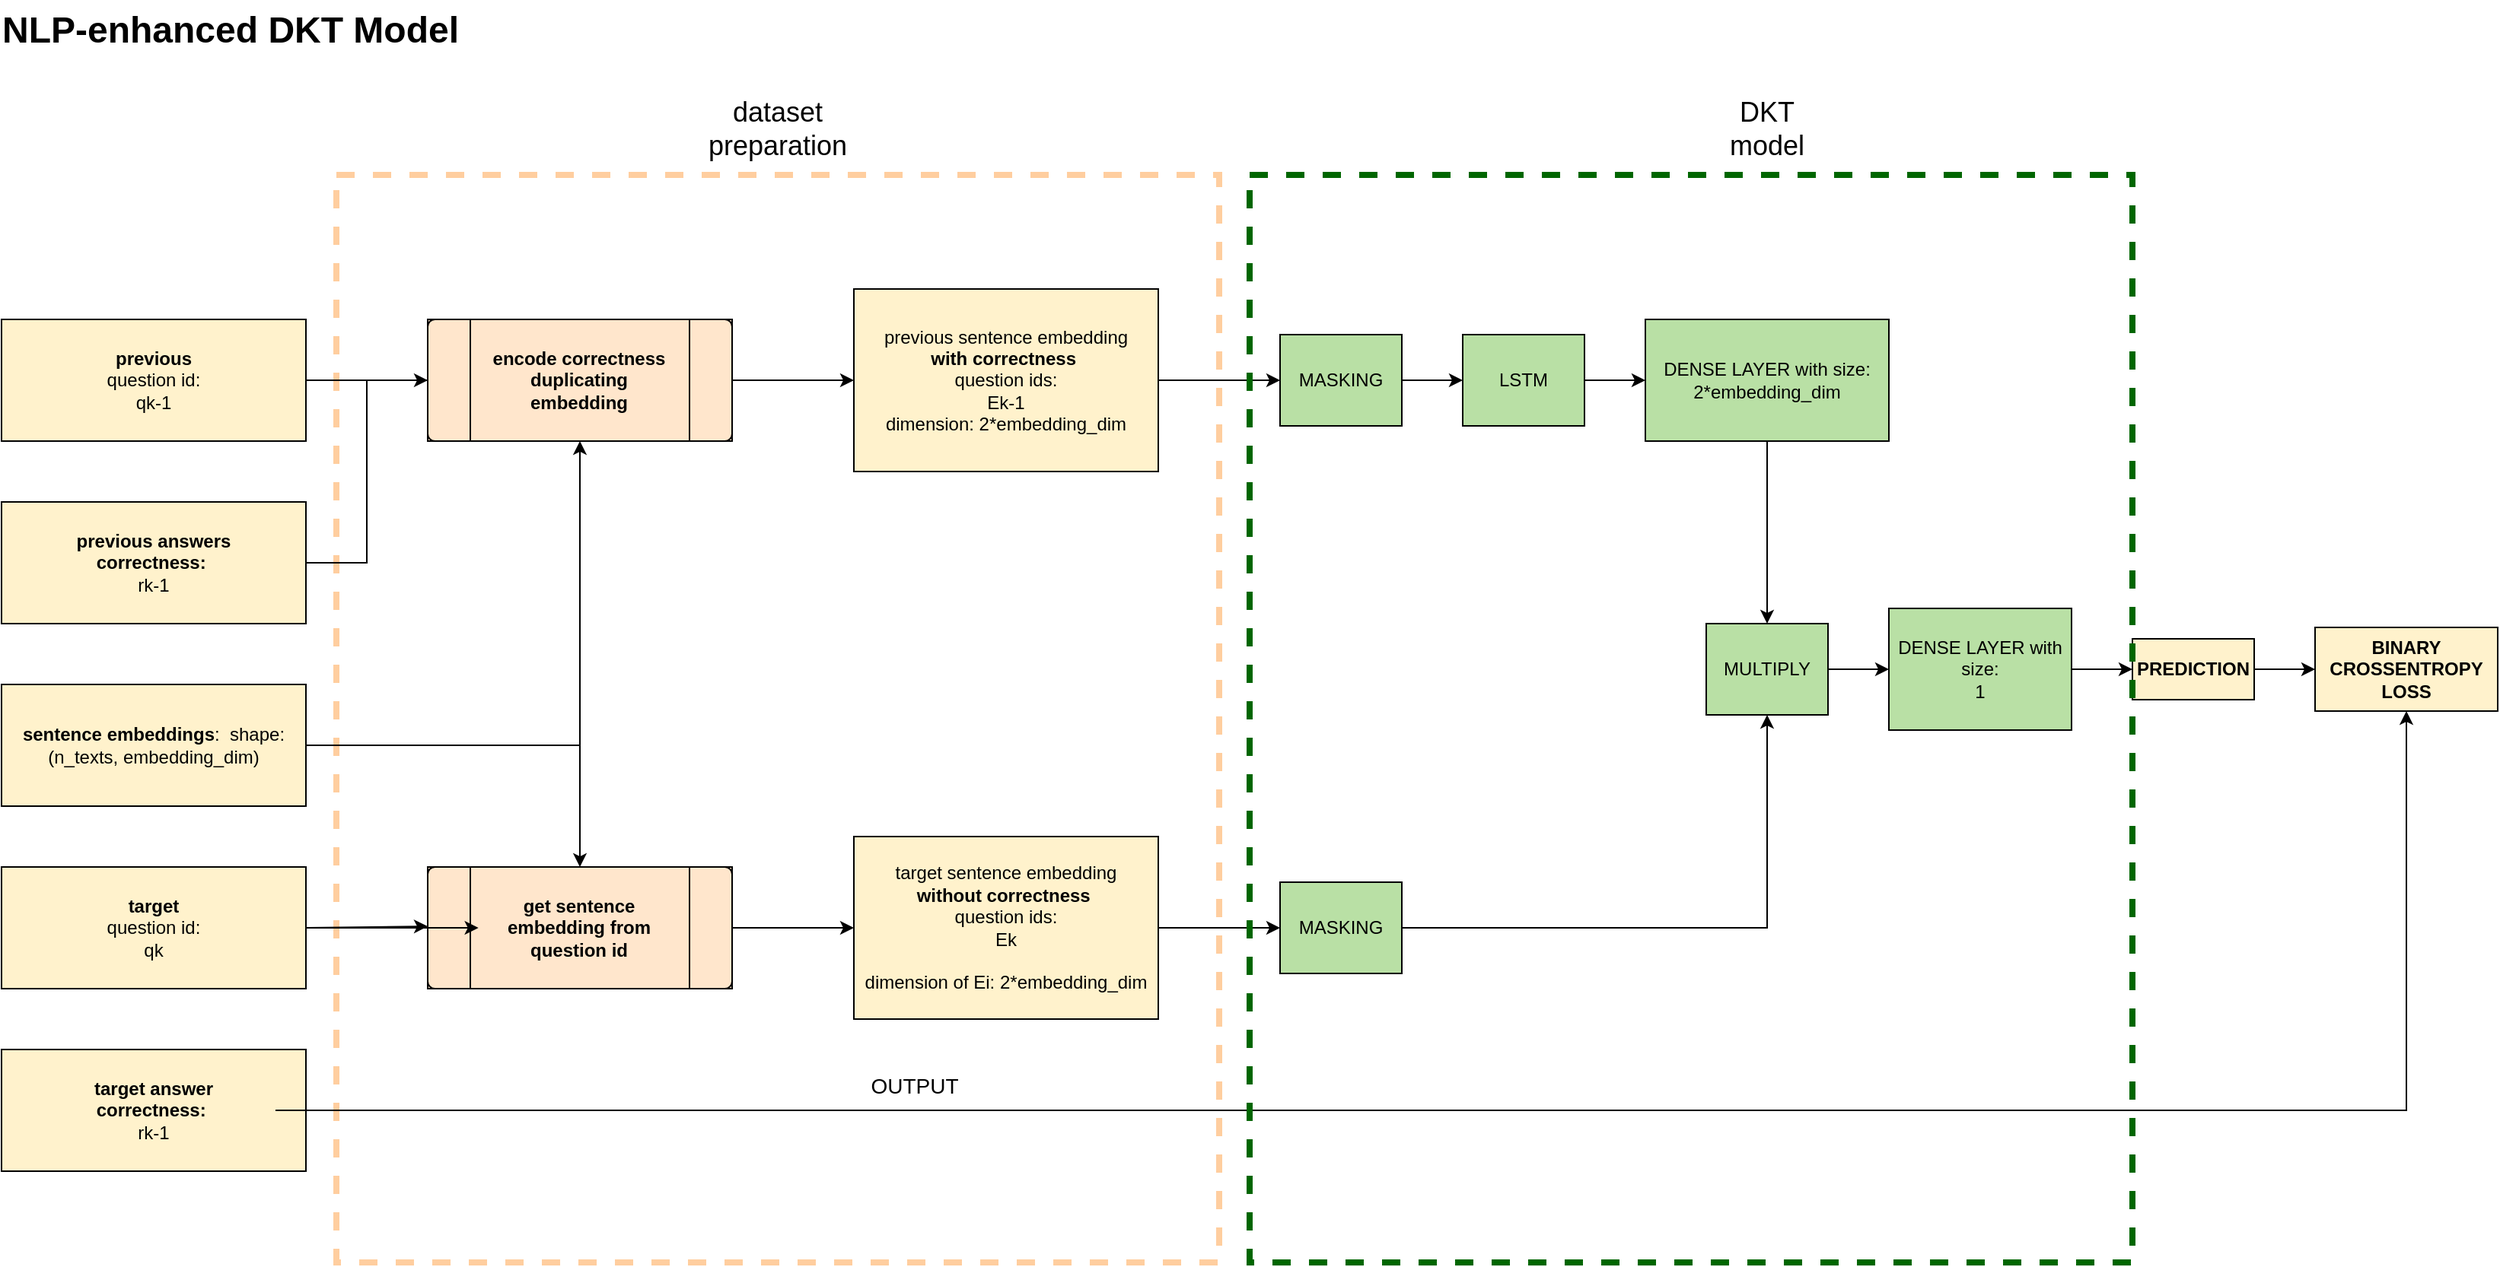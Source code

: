 <mxfile version="16.0.3" type="device"><diagram id="nDeZhJGPXsyKJvz89PCt" name="Page-1"><mxGraphModel dx="2557" dy="855" grid="1" gridSize="10" guides="1" tooltips="1" connect="1" arrows="1" fold="1" page="1" pageScale="1" pageWidth="827" pageHeight="1169" math="0" shadow="0"><root><mxCell id="0"/><mxCell id="1" parent="0"/><mxCell id="GRPrdsF2ulgGS7FNq6d6-50" value="" style="rounded=0;whiteSpace=wrap;html=1;fillColor=none;dashed=1;strokeColor=#FFCE9F;strokeWidth=4;" parent="1" vertex="1"><mxGeometry x="180" y="525" width="580" height="715" as="geometry"/></mxCell><mxCell id="GRPrdsF2ulgGS7FNq6d6-1" value="" style="group;fillColor=#fff2cc;strokeColor=#d6b656;" parent="1" vertex="1" connectable="0"><mxGeometry x="-40" y="620" width="200" height="80" as="geometry"/></mxCell><mxCell id="GRPrdsF2ulgGS7FNq6d6-2" value="" style="rounded=0;whiteSpace=wrap;html=1;fillColor=#FFF2CC;" parent="GRPrdsF2ulgGS7FNq6d6-1" vertex="1"><mxGeometry width="200" height="80" as="geometry"/></mxCell><mxCell id="GRPrdsF2ulgGS7FNq6d6-3" value="&lt;b&gt;previous &lt;/b&gt;&lt;br&gt;question id:&lt;br&gt;qk-1" style="text;html=1;strokeColor=none;fillColor=none;align=center;verticalAlign=middle;whiteSpace=wrap;rounded=0;" parent="GRPrdsF2ulgGS7FNq6d6-1" vertex="1"><mxGeometry y="20" width="200" height="40" as="geometry"/></mxCell><mxCell id="GRPrdsF2ulgGS7FNq6d6-5" value="" style="group;fillColor=#ffe6cc;strokeColor=#000000;" parent="1" vertex="1" connectable="0"><mxGeometry x="240" y="620" width="200" height="80" as="geometry"/></mxCell><mxCell id="GRPrdsF2ulgGS7FNq6d6-6" value="" style="group;fillColor=#ffe6cc;strokeColor=#000000;" parent="GRPrdsF2ulgGS7FNq6d6-5" vertex="1" connectable="0"><mxGeometry width="200" height="80" as="geometry"/></mxCell><mxCell id="GRPrdsF2ulgGS7FNq6d6-7" value="" style="verticalLabelPosition=bottom;verticalAlign=top;html=1;shape=process;whiteSpace=wrap;rounded=1;size=0.14;arcSize=6;fillColor=#ffe6cc;strokeColor=#000000;" parent="GRPrdsF2ulgGS7FNq6d6-6" vertex="1"><mxGeometry width="200" height="80" as="geometry"/></mxCell><mxCell id="GRPrdsF2ulgGS7FNq6d6-8" value="&lt;b&gt;encode correctness duplicating embedding&lt;br&gt;&lt;/b&gt;" style="text;html=1;strokeColor=none;fillColor=#ffe6cc;align=center;verticalAlign=middle;whiteSpace=wrap;rounded=0;" parent="GRPrdsF2ulgGS7FNq6d6-6" vertex="1"><mxGeometry x="33.333" y="20" width="133.333" height="40" as="geometry"/></mxCell><mxCell id="GRPrdsF2ulgGS7FNq6d6-10" value="" style="endArrow=none;html=1;rounded=0;exitX=1;exitY=0.5;exitDx=0;exitDy=0;entryX=0;entryY=0.5;entryDx=0;entryDy=0;" parent="1" source="GRPrdsF2ulgGS7FNq6d6-15" target="GRPrdsF2ulgGS7FNq6d6-7" edge="1"><mxGeometry width="50" height="50" relative="1" as="geometry"><mxPoint x="204" y="750.0" as="sourcePoint"/><mxPoint x="304" y="750.62" as="targetPoint"/><Array as="points"><mxPoint x="200" y="780"/><mxPoint x="200" y="765"/><mxPoint x="200" y="660"/></Array></mxGeometry></mxCell><mxCell id="GRPrdsF2ulgGS7FNq6d6-14" value="" style="group;fillColor=#fff2cc;strokeColor=#d6b656;" parent="1" vertex="1" connectable="0"><mxGeometry x="-40" y="740" width="200" height="80" as="geometry"/></mxCell><mxCell id="GRPrdsF2ulgGS7FNq6d6-15" value="" style="rounded=0;whiteSpace=wrap;html=1;fillColor=#FFF2CC;" parent="GRPrdsF2ulgGS7FNq6d6-14" vertex="1"><mxGeometry width="200.0" height="80" as="geometry"/></mxCell><mxCell id="GRPrdsF2ulgGS7FNq6d6-16" value="&lt;b&gt;previous answers correctness:&amp;nbsp;&lt;/b&gt;&lt;br&gt;rk-1" style="text;html=1;strokeColor=none;fillColor=none;align=center;verticalAlign=middle;whiteSpace=wrap;rounded=0;" parent="GRPrdsF2ulgGS7FNq6d6-14" vertex="1"><mxGeometry x="20" y="20" width="160" height="40" as="geometry"/></mxCell><mxCell id="GRPrdsF2ulgGS7FNq6d6-17" value="NLP-enhanced DKT Model" style="text;strokeColor=none;fillColor=none;html=1;fontSize=24;fontStyle=1;verticalAlign=middle;align=center;" parent="1" vertex="1"><mxGeometry x="60" y="410" width="100" height="40" as="geometry"/></mxCell><mxCell id="GRPrdsF2ulgGS7FNq6d6-18" value="" style="group;fillColor=#fff2cc;strokeColor=#d6b656;" parent="1" vertex="1" connectable="0"><mxGeometry x="-40" y="860" width="200" height="80" as="geometry"/></mxCell><mxCell id="GRPrdsF2ulgGS7FNq6d6-19" value="" style="rounded=0;whiteSpace=wrap;html=1;fillColor=#FFF2CC;" parent="GRPrdsF2ulgGS7FNq6d6-18" vertex="1"><mxGeometry width="200" height="80" as="geometry"/></mxCell><mxCell id="GRPrdsF2ulgGS7FNq6d6-20" value="&lt;b&gt;sentence embeddings&lt;/b&gt;:&amp;nbsp; shape: &lt;br&gt;(n_texts, embedding_dim)" style="text;html=1;strokeColor=none;fillColor=none;align=center;verticalAlign=middle;whiteSpace=wrap;rounded=0;" parent="GRPrdsF2ulgGS7FNq6d6-18" vertex="1"><mxGeometry y="20" width="200" height="40" as="geometry"/></mxCell><mxCell id="GRPrdsF2ulgGS7FNq6d6-23" value="" style="endArrow=classic;html=1;rounded=0;exitX=1;exitY=0.5;exitDx=0;exitDy=0;entryX=0;entryY=0.5;entryDx=0;entryDy=0;" parent="1" source="GRPrdsF2ulgGS7FNq6d6-3" target="GRPrdsF2ulgGS7FNq6d6-7" edge="1"><mxGeometry width="50" height="50" relative="1" as="geometry"><mxPoint x="180" y="640" as="sourcePoint"/><mxPoint x="150" y="590" as="targetPoint"/></mxGeometry></mxCell><mxCell id="GRPrdsF2ulgGS7FNq6d6-24" value="" style="endArrow=classic;html=1;rounded=0;exitX=1;exitY=0.5;exitDx=0;exitDy=0;entryX=0;entryY=0.5;entryDx=0;entryDy=0;" parent="1" source="GRPrdsF2ulgGS7FNq6d6-7" target="GRPrdsF2ulgGS7FNq6d6-28" edge="1"><mxGeometry width="50" height="50" relative="1" as="geometry"><mxPoint x="480" y="690" as="sourcePoint"/><mxPoint x="520" y="660" as="targetPoint"/></mxGeometry></mxCell><mxCell id="GRPrdsF2ulgGS7FNq6d6-26" value="" style="group;fillColor=#fff2cc;strokeColor=#d6b656;" parent="1" vertex="1" connectable="0"><mxGeometry x="520" y="600" width="200" height="120" as="geometry"/></mxCell><mxCell id="GRPrdsF2ulgGS7FNq6d6-27" value="" style="rounded=0;whiteSpace=wrap;html=1;fillColor=#FFF2CC;" parent="GRPrdsF2ulgGS7FNq6d6-26" vertex="1"><mxGeometry width="200" height="120" as="geometry"/></mxCell><mxCell id="GRPrdsF2ulgGS7FNq6d6-28" value="previous sentence embedding&lt;b&gt; &lt;br&gt;with correctness&amp;nbsp;&lt;/b&gt;&lt;br&gt;question ids:&lt;br&gt;Ek-1&lt;br&gt;dimension: 2*embedding_dim" style="text;html=1;strokeColor=none;fillColor=none;align=center;verticalAlign=middle;whiteSpace=wrap;rounded=0;" parent="GRPrdsF2ulgGS7FNq6d6-26" vertex="1"><mxGeometry y="30" width="200" height="60" as="geometry"/></mxCell><mxCell id="GRPrdsF2ulgGS7FNq6d6-29" value="" style="group;fillColor=#fff2cc;strokeColor=#d6b656;" parent="1" vertex="1" connectable="0"><mxGeometry x="-40" y="980" width="200" height="80" as="geometry"/></mxCell><mxCell id="GRPrdsF2ulgGS7FNq6d6-30" value="" style="rounded=0;whiteSpace=wrap;html=1;fillColor=#FFF2CC;" parent="GRPrdsF2ulgGS7FNq6d6-29" vertex="1"><mxGeometry width="200" height="80" as="geometry"/></mxCell><mxCell id="GRPrdsF2ulgGS7FNq6d6-31" value="&lt;b&gt;target&lt;/b&gt;&lt;br&gt;question id:&lt;br&gt;qk" style="text;html=1;strokeColor=none;fillColor=none;align=center;verticalAlign=middle;whiteSpace=wrap;rounded=0;" parent="GRPrdsF2ulgGS7FNq6d6-29" vertex="1"><mxGeometry y="20" width="200" height="40" as="geometry"/></mxCell><mxCell id="GRPrdsF2ulgGS7FNq6d6-32" value="" style="endArrow=classic;html=1;rounded=0;exitX=1;exitY=0.5;exitDx=0;exitDy=0;" parent="1" source="GRPrdsF2ulgGS7FNq6d6-31" edge="1"><mxGeometry width="50" height="50" relative="1" as="geometry"><mxPoint x="170" y="1019.47" as="sourcePoint"/><mxPoint x="240" y="1019" as="targetPoint"/></mxGeometry></mxCell><mxCell id="GRPrdsF2ulgGS7FNq6d6-33" value="" style="group;fillColor=#ffe6cc;strokeColor=#000000;" parent="1" vertex="1" connectable="0"><mxGeometry x="240" y="980" width="200" height="80" as="geometry"/></mxCell><mxCell id="GRPrdsF2ulgGS7FNq6d6-34" value="" style="group;fillColor=#ffe6cc;strokeColor=#000000;" parent="GRPrdsF2ulgGS7FNq6d6-33" vertex="1" connectable="0"><mxGeometry width="200" height="80" as="geometry"/></mxCell><mxCell id="GRPrdsF2ulgGS7FNq6d6-35" value="" style="verticalLabelPosition=bottom;verticalAlign=top;html=1;shape=process;whiteSpace=wrap;rounded=1;size=0.14;arcSize=6;fillColor=#ffe6cc;strokeColor=#000000;" parent="GRPrdsF2ulgGS7FNq6d6-34" vertex="1"><mxGeometry width="200" height="80" as="geometry"/></mxCell><mxCell id="GRPrdsF2ulgGS7FNq6d6-36" value="&lt;b&gt;get sentence embedding from question id&lt;br&gt;&lt;/b&gt;" style="text;html=1;strokeColor=none;fillColor=#ffe6cc;align=center;verticalAlign=middle;whiteSpace=wrap;rounded=0;" parent="GRPrdsF2ulgGS7FNq6d6-34" vertex="1"><mxGeometry x="33.333" y="20" width="133.333" height="40" as="geometry"/></mxCell><mxCell id="GRPrdsF2ulgGS7FNq6d6-39" value="" style="endArrow=classic;html=1;rounded=0;exitX=1;exitY=0.5;exitDx=0;exitDy=0;entryX=0.5;entryY=1;entryDx=0;entryDy=0;" parent="1" source="GRPrdsF2ulgGS7FNq6d6-20" target="GRPrdsF2ulgGS7FNq6d6-7" edge="1"><mxGeometry width="50" height="50" relative="1" as="geometry"><mxPoint x="350" y="870" as="sourcePoint"/><mxPoint x="350" y="610" as="targetPoint"/><Array as="points"><mxPoint x="340" y="900"/></Array></mxGeometry></mxCell><mxCell id="GRPrdsF2ulgGS7FNq6d6-40" value="" style="endArrow=classic;html=1;rounded=0;exitX=1;exitY=0.5;exitDx=0;exitDy=0;entryX=0.5;entryY=0;entryDx=0;entryDy=0;" parent="1" source="GRPrdsF2ulgGS7FNq6d6-20" target="GRPrdsF2ulgGS7FNq6d6-35" edge="1"><mxGeometry width="50" height="50" relative="1" as="geometry"><mxPoint x="170" y="910" as="sourcePoint"/><mxPoint x="350" y="690" as="targetPoint"/><Array as="points"><mxPoint x="340" y="900"/></Array></mxGeometry></mxCell><mxCell id="GRPrdsF2ulgGS7FNq6d6-41" value="" style="endArrow=classic;html=1;rounded=0;exitX=1;exitY=0.5;exitDx=0;exitDy=0;entryX=0;entryY=0.5;entryDx=0;entryDy=0;" parent="1" source="GRPrdsF2ulgGS7FNq6d6-35" target="GRPrdsF2ulgGS7FNq6d6-47" edge="1"><mxGeometry width="50" height="50" relative="1" as="geometry"><mxPoint x="470" y="960" as="sourcePoint"/><mxPoint x="520" y="1020" as="targetPoint"/></mxGeometry></mxCell><mxCell id="GRPrdsF2ulgGS7FNq6d6-45" value="" style="group;fillColor=#fff2cc;strokeColor=#d6b656;" parent="1" vertex="1" connectable="0"><mxGeometry x="520" y="960" width="200" height="120" as="geometry"/></mxCell><mxCell id="GRPrdsF2ulgGS7FNq6d6-46" value="" style="rounded=0;whiteSpace=wrap;html=1;fillColor=#FFF2CC;" parent="GRPrdsF2ulgGS7FNq6d6-45" vertex="1"><mxGeometry width="200" height="120" as="geometry"/></mxCell><mxCell id="GRPrdsF2ulgGS7FNq6d6-47" value="target sentence embedding &lt;br&gt;&lt;b&gt;without correctness&amp;nbsp;&lt;/b&gt;&lt;br&gt;question ids:&lt;br&gt;Ek&lt;br&gt;&lt;br&gt;dimension of Ei: 2*embedding_dim" style="text;html=1;strokeColor=none;fillColor=none;align=center;verticalAlign=middle;whiteSpace=wrap;rounded=0;" parent="GRPrdsF2ulgGS7FNq6d6-45" vertex="1"><mxGeometry y="30" width="200" height="60" as="geometry"/></mxCell><mxCell id="GRPrdsF2ulgGS7FNq6d6-48" value="" style="endArrow=classic;html=1;rounded=0;exitX=1;exitY=0.5;exitDx=0;exitDy=0;orthogonal=1;entryX=0;entryY=0.5;entryDx=0;entryDy=0;" parent="1" source="GRPrdsF2ulgGS7FNq6d6-28" target="GRPrdsF2ulgGS7FNq6d6-85" edge="1"><mxGeometry width="50" height="50" relative="1" as="geometry"><mxPoint x="720" y="490" as="sourcePoint"/><mxPoint x="840" y="660" as="targetPoint"/><Array as="points"/></mxGeometry></mxCell><mxCell id="GRPrdsF2ulgGS7FNq6d6-51" value="&lt;font style=&quot;font-size: 18px&quot;&gt;dataset preparation&lt;/font&gt;" style="text;html=1;strokeColor=none;fillColor=none;align=center;verticalAlign=middle;whiteSpace=wrap;rounded=0;dashed=1;" parent="1" vertex="1"><mxGeometry x="440" y="480" width="60" height="30" as="geometry"/></mxCell><mxCell id="GRPrdsF2ulgGS7FNq6d6-64" value="" style="group;fillColor=#fff2cc;strokeColor=#d6b656;" parent="1" vertex="1" connectable="0"><mxGeometry x="-40" y="1100" width="200" height="80" as="geometry"/></mxCell><mxCell id="GRPrdsF2ulgGS7FNq6d6-65" value="" style="rounded=0;whiteSpace=wrap;html=1;fillColor=#FFF2CC;" parent="GRPrdsF2ulgGS7FNq6d6-64" vertex="1"><mxGeometry width="200.0" height="80" as="geometry"/></mxCell><mxCell id="GRPrdsF2ulgGS7FNq6d6-66" value="&lt;b&gt;target answer &lt;br&gt;correctness:&amp;nbsp;&lt;/b&gt;&lt;br&gt;rk-1" style="text;html=1;strokeColor=none;fillColor=none;align=center;verticalAlign=middle;whiteSpace=wrap;rounded=0;" parent="GRPrdsF2ulgGS7FNq6d6-64" vertex="1"><mxGeometry x="20" y="20" width="160" height="40" as="geometry"/></mxCell><mxCell id="GRPrdsF2ulgGS7FNq6d6-68" value="" style="edgeStyle=orthogonalEdgeStyle;rounded=0;orthogonalLoop=1;jettySize=auto;html=1;fontSize=14;" parent="1" source="GRPrdsF2ulgGS7FNq6d6-31" target="GRPrdsF2ulgGS7FNq6d6-36" edge="1"><mxGeometry relative="1" as="geometry"/></mxCell><mxCell id="GRPrdsF2ulgGS7FNq6d6-70" value="OUTPUT" style="text;html=1;strokeColor=none;fillColor=none;align=center;verticalAlign=middle;whiteSpace=wrap;rounded=0;dashed=1;fontSize=14;" parent="1" vertex="1"><mxGeometry x="530" y="1109" width="60" height="30" as="geometry"/></mxCell><mxCell id="GRPrdsF2ulgGS7FNq6d6-71" value="" style="group;fillColor=default;strokeColor=#d6b656;" parent="1" vertex="1" connectable="0"><mxGeometry x="920" y="630" width="80" height="60" as="geometry"/></mxCell><mxCell id="GRPrdsF2ulgGS7FNq6d6-72" value="" style="rounded=0;whiteSpace=wrap;html=1;fillColor=#B9E0A5;" parent="GRPrdsF2ulgGS7FNq6d6-71" vertex="1"><mxGeometry width="80" height="60" as="geometry"/></mxCell><mxCell id="GRPrdsF2ulgGS7FNq6d6-73" value="LSTM" style="text;html=1;strokeColor=none;fillColor=none;align=center;verticalAlign=middle;whiteSpace=wrap;rounded=0;" parent="GRPrdsF2ulgGS7FNq6d6-71" vertex="1"><mxGeometry y="15" width="80" height="30" as="geometry"/></mxCell><mxCell id="GRPrdsF2ulgGS7FNq6d6-74" style="edgeStyle=orthogonalEdgeStyle;rounded=0;orthogonalLoop=1;jettySize=auto;html=1;fontSize=14;entryX=0;entryY=0.5;entryDx=0;entryDy=0;" parent="1" source="GRPrdsF2ulgGS7FNq6d6-73" target="GRPrdsF2ulgGS7FNq6d6-77" edge="1"><mxGeometry relative="1" as="geometry"><mxPoint x="1120" y="660" as="targetPoint"/></mxGeometry></mxCell><mxCell id="GRPrdsF2ulgGS7FNq6d6-75" value="" style="group;fillColor=default;strokeColor=#d6b656;" parent="1" vertex="1" connectable="0"><mxGeometry x="1040" y="620" width="160" height="80" as="geometry"/></mxCell><mxCell id="GRPrdsF2ulgGS7FNq6d6-76" value="" style="rounded=0;whiteSpace=wrap;html=1;fillColor=#B9E0A5;" parent="GRPrdsF2ulgGS7FNq6d6-75" vertex="1"><mxGeometry width="160" height="80" as="geometry"/></mxCell><mxCell id="GRPrdsF2ulgGS7FNq6d6-77" value="DENSE LAYER with size: 2*embedding_dim" style="text;html=1;strokeColor=none;fillColor=none;align=center;verticalAlign=middle;whiteSpace=wrap;rounded=0;" parent="GRPrdsF2ulgGS7FNq6d6-75" vertex="1"><mxGeometry y="20" width="160" height="40" as="geometry"/></mxCell><mxCell id="GRPrdsF2ulgGS7FNq6d6-79" style="edgeStyle=orthogonalEdgeStyle;rounded=0;orthogonalLoop=1;jettySize=auto;html=1;fontSize=14;exitX=0.5;exitY=1;exitDx=0;exitDy=0;entryX=0.5;entryY=0;entryDx=0;entryDy=0;" parent="1" source="GRPrdsF2ulgGS7FNq6d6-76" target="GRPrdsF2ulgGS7FNq6d6-94" edge="1"><mxGeometry relative="1" as="geometry"><mxPoint x="1230" y="740" as="targetPoint"/></mxGeometry></mxCell><mxCell id="GRPrdsF2ulgGS7FNq6d6-83" value="" style="group;fillColor=default;strokeColor=#d6b656;" parent="1" vertex="1" connectable="0"><mxGeometry x="800" y="630" width="80" height="60" as="geometry"/></mxCell><mxCell id="GRPrdsF2ulgGS7FNq6d6-84" value="" style="rounded=0;whiteSpace=wrap;html=1;fillColor=#B9E0A5;" parent="GRPrdsF2ulgGS7FNq6d6-83" vertex="1"><mxGeometry width="80" height="60" as="geometry"/></mxCell><mxCell id="GRPrdsF2ulgGS7FNq6d6-85" value="MASKING" style="text;html=1;strokeColor=none;fillColor=none;align=center;verticalAlign=middle;whiteSpace=wrap;rounded=0;" parent="GRPrdsF2ulgGS7FNq6d6-83" vertex="1"><mxGeometry y="15" width="80" height="30" as="geometry"/></mxCell><mxCell id="GRPrdsF2ulgGS7FNq6d6-86" value="" style="endArrow=classic;html=1;rounded=0;exitX=1;exitY=0.5;exitDx=0;exitDy=0;orthogonal=1;entryX=0;entryY=0.5;entryDx=0;entryDy=0;" parent="1" source="GRPrdsF2ulgGS7FNq6d6-85" target="GRPrdsF2ulgGS7FNq6d6-73" edge="1"><mxGeometry width="50" height="50" relative="1" as="geometry"><mxPoint x="750" y="670" as="sourcePoint"/><mxPoint x="810" y="670" as="targetPoint"/><Array as="points"/></mxGeometry></mxCell><mxCell id="GRPrdsF2ulgGS7FNq6d6-87" value="" style="group;fillColor=default;strokeColor=#d6b656;" parent="1" vertex="1" connectable="0"><mxGeometry x="800" y="990" width="80" height="60" as="geometry"/></mxCell><mxCell id="GRPrdsF2ulgGS7FNq6d6-88" value="" style="rounded=0;whiteSpace=wrap;html=1;fillColor=#B9E0A5;" parent="GRPrdsF2ulgGS7FNq6d6-87" vertex="1"><mxGeometry width="80" height="60" as="geometry"/></mxCell><mxCell id="GRPrdsF2ulgGS7FNq6d6-89" value="MASKING" style="text;html=1;strokeColor=none;fillColor=none;align=center;verticalAlign=middle;whiteSpace=wrap;rounded=0;" parent="GRPrdsF2ulgGS7FNq6d6-87" vertex="1"><mxGeometry y="15" width="80" height="30" as="geometry"/></mxCell><mxCell id="GRPrdsF2ulgGS7FNq6d6-90" value="" style="endArrow=classic;html=1;rounded=0;exitX=1;exitY=0.5;exitDx=0;exitDy=0;orthogonal=1;entryX=0;entryY=0.5;entryDx=0;entryDy=0;" parent="1" source="GRPrdsF2ulgGS7FNq6d6-47" target="GRPrdsF2ulgGS7FNq6d6-89" edge="1"><mxGeometry width="50" height="50" relative="1" as="geometry"><mxPoint x="730" y="630" as="sourcePoint"/><mxPoint x="810" y="630" as="targetPoint"/><Array as="points"/></mxGeometry></mxCell><mxCell id="GRPrdsF2ulgGS7FNq6d6-91" value="" style="endArrow=classic;html=1;rounded=0;exitX=1;exitY=0.5;exitDx=0;exitDy=0;orthogonal=1;entryX=0.5;entryY=1;entryDx=0;entryDy=0;" parent="1" source="GRPrdsF2ulgGS7FNq6d6-89" target="GRPrdsF2ulgGS7FNq6d6-94" edge="1"><mxGeometry width="50" height="50" relative="1" as="geometry"><mxPoint x="930" y="1019.5" as="sourcePoint"/><mxPoint x="960" y="1020" as="targetPoint"/><Array as="points"><mxPoint x="1120" y="1020"/></Array></mxGeometry></mxCell><mxCell id="GRPrdsF2ulgGS7FNq6d6-93" value="" style="group;fillColor=default;strokeColor=#d6b656;" parent="1" vertex="1" connectable="0"><mxGeometry x="1080" y="820" width="80" height="60" as="geometry"/></mxCell><mxCell id="GRPrdsF2ulgGS7FNq6d6-94" value="" style="rounded=0;whiteSpace=wrap;html=1;fillColor=#B9E0A5;" parent="GRPrdsF2ulgGS7FNq6d6-93" vertex="1"><mxGeometry width="80" height="60" as="geometry"/></mxCell><mxCell id="GRPrdsF2ulgGS7FNq6d6-95" value="MULTIPLY" style="text;html=1;strokeColor=none;fillColor=none;align=center;verticalAlign=middle;whiteSpace=wrap;rounded=0;" parent="GRPrdsF2ulgGS7FNq6d6-93" vertex="1"><mxGeometry y="15" width="80" height="30" as="geometry"/></mxCell><mxCell id="GRPrdsF2ulgGS7FNq6d6-96" value="" style="group;fillColor=default;strokeColor=#d6b656;" parent="1" vertex="1" connectable="0"><mxGeometry x="1200" y="810" width="120" height="80" as="geometry"/></mxCell><mxCell id="GRPrdsF2ulgGS7FNq6d6-97" value="" style="rounded=0;whiteSpace=wrap;html=1;fillColor=#B9E0A5;" parent="GRPrdsF2ulgGS7FNq6d6-96" vertex="1"><mxGeometry width="120" height="80" as="geometry"/></mxCell><mxCell id="GRPrdsF2ulgGS7FNq6d6-98" value="DENSE LAYER with size: &lt;br&gt;1" style="text;html=1;strokeColor=none;fillColor=none;align=center;verticalAlign=middle;whiteSpace=wrap;rounded=0;" parent="GRPrdsF2ulgGS7FNq6d6-96" vertex="1"><mxGeometry y="20" width="120" height="40" as="geometry"/></mxCell><mxCell id="GRPrdsF2ulgGS7FNq6d6-99" style="edgeStyle=orthogonalEdgeStyle;rounded=0;orthogonalLoop=1;jettySize=auto;html=1;entryX=0;entryY=0.5;entryDx=0;entryDy=0;fontSize=14;" parent="1" source="GRPrdsF2ulgGS7FNq6d6-95" target="GRPrdsF2ulgGS7FNq6d6-98" edge="1"><mxGeometry relative="1" as="geometry"/></mxCell><mxCell id="GRPrdsF2ulgGS7FNq6d6-100" style="edgeStyle=orthogonalEdgeStyle;rounded=0;orthogonalLoop=1;jettySize=auto;html=1;exitX=1;exitY=0.5;exitDx=0;exitDy=0;fontSize=14;entryX=0;entryY=0.5;entryDx=0;entryDy=0;" parent="1" source="GRPrdsF2ulgGS7FNq6d6-98" target="GRPrdsF2ulgGS7FNq6d6-114" edge="1"><mxGeometry relative="1" as="geometry"><mxPoint x="1380" y="850" as="targetPoint"/><Array as="points"/></mxGeometry></mxCell><mxCell id="GRPrdsF2ulgGS7FNq6d6-110" style="edgeStyle=orthogonalEdgeStyle;rounded=0;orthogonalLoop=1;jettySize=auto;html=1;exitX=1;exitY=0.5;exitDx=0;exitDy=0;fontSize=14;entryX=0;entryY=0.5;entryDx=0;entryDy=0;" parent="1" source="GRPrdsF2ulgGS7FNq6d6-114" target="GRPrdsF2ulgGS7FNq6d6-121" edge="1"><mxGeometry relative="1" as="geometry"><mxPoint x="1500" y="880" as="targetPoint"/><mxPoint x="1470" y="850" as="sourcePoint"/></mxGeometry></mxCell><mxCell id="GRPrdsF2ulgGS7FNq6d6-109" style="edgeStyle=orthogonalEdgeStyle;rounded=0;orthogonalLoop=1;jettySize=auto;html=1;fontSize=14;entryX=0.5;entryY=1;entryDx=0;entryDy=0;" parent="1" source="GRPrdsF2ulgGS7FNq6d6-66" target="GRPrdsF2ulgGS7FNq6d6-120" edge="1"><mxGeometry relative="1" as="geometry"><mxPoint x="1560" y="930" as="targetPoint"/><Array as="points"><mxPoint x="1540" y="1140"/></Array></mxGeometry></mxCell><mxCell id="GRPrdsF2ulgGS7FNq6d6-112" value="" style="group;fillColor=#fff2cc;strokeColor=#d6b656;" parent="1" vertex="1" connectable="0"><mxGeometry x="1360" y="830" width="80" height="40" as="geometry"/></mxCell><mxCell id="GRPrdsF2ulgGS7FNq6d6-113" value="" style="rounded=0;whiteSpace=wrap;html=1;fillColor=#FFF2CC;" parent="GRPrdsF2ulgGS7FNq6d6-112" vertex="1"><mxGeometry width="80" height="40" as="geometry"/></mxCell><mxCell id="GRPrdsF2ulgGS7FNq6d6-114" value="&lt;b&gt;PREDICTION&lt;/b&gt;" style="text;html=1;strokeColor=none;fillColor=none;align=center;verticalAlign=middle;whiteSpace=wrap;rounded=0;" parent="GRPrdsF2ulgGS7FNq6d6-112" vertex="1"><mxGeometry y="10" width="80" height="20" as="geometry"/></mxCell><mxCell id="GRPrdsF2ulgGS7FNq6d6-117" style="edgeStyle=orthogonalEdgeStyle;rounded=0;orthogonalLoop=1;jettySize=auto;html=1;exitX=0.5;exitY=1;exitDx=0;exitDy=0;fontSize=14;" parent="GRPrdsF2ulgGS7FNq6d6-112" source="GRPrdsF2ulgGS7FNq6d6-114" target="GRPrdsF2ulgGS7FNq6d6-114" edge="1"><mxGeometry relative="1" as="geometry"/></mxCell><mxCell id="GRPrdsF2ulgGS7FNq6d6-119" value="" style="group;fillColor=#fff2cc;strokeColor=#d6b656;" parent="1" vertex="1" connectable="0"><mxGeometry x="1480" y="822.5" width="120" height="55" as="geometry"/></mxCell><mxCell id="GRPrdsF2ulgGS7FNq6d6-120" value="" style="rounded=0;whiteSpace=wrap;html=1;fillColor=#FFF2CC;" parent="GRPrdsF2ulgGS7FNq6d6-119" vertex="1"><mxGeometry width="120" height="55.0" as="geometry"/></mxCell><mxCell id="GRPrdsF2ulgGS7FNq6d6-121" value="&lt;b&gt;&lt;font style=&quot;font-size: 12px&quot;&gt;BINARY CROSSENTROPY LOSS&lt;/font&gt;&lt;/b&gt;" style="text;html=1;strokeColor=none;fillColor=none;align=center;verticalAlign=middle;whiteSpace=wrap;rounded=0;" parent="GRPrdsF2ulgGS7FNq6d6-119" vertex="1"><mxGeometry y="13.75" width="120" height="27.5" as="geometry"/></mxCell><mxCell id="GRPrdsF2ulgGS7FNq6d6-122" style="edgeStyle=orthogonalEdgeStyle;rounded=0;orthogonalLoop=1;jettySize=auto;html=1;exitX=0.5;exitY=1;exitDx=0;exitDy=0;fontSize=14;" parent="GRPrdsF2ulgGS7FNq6d6-119" source="GRPrdsF2ulgGS7FNq6d6-121" target="GRPrdsF2ulgGS7FNq6d6-121" edge="1"><mxGeometry relative="1" as="geometry"/></mxCell><mxCell id="N0s4MSr9mQ4Xc-fayVRf-1" value="" style="rounded=0;whiteSpace=wrap;html=1;fillColor=none;dashed=1;strokeColor=#006600;strokeWidth=4;" vertex="1" parent="1"><mxGeometry x="780" y="525" width="580" height="715" as="geometry"/></mxCell><mxCell id="N0s4MSr9mQ4Xc-fayVRf-3" value="&lt;font style=&quot;font-size: 18px&quot;&gt;DKT model&lt;/font&gt;" style="text;html=1;strokeColor=none;fillColor=none;align=center;verticalAlign=middle;whiteSpace=wrap;rounded=0;dashed=1;" vertex="1" parent="1"><mxGeometry x="1090" y="480" width="60" height="30" as="geometry"/></mxCell></root></mxGraphModel></diagram></mxfile>